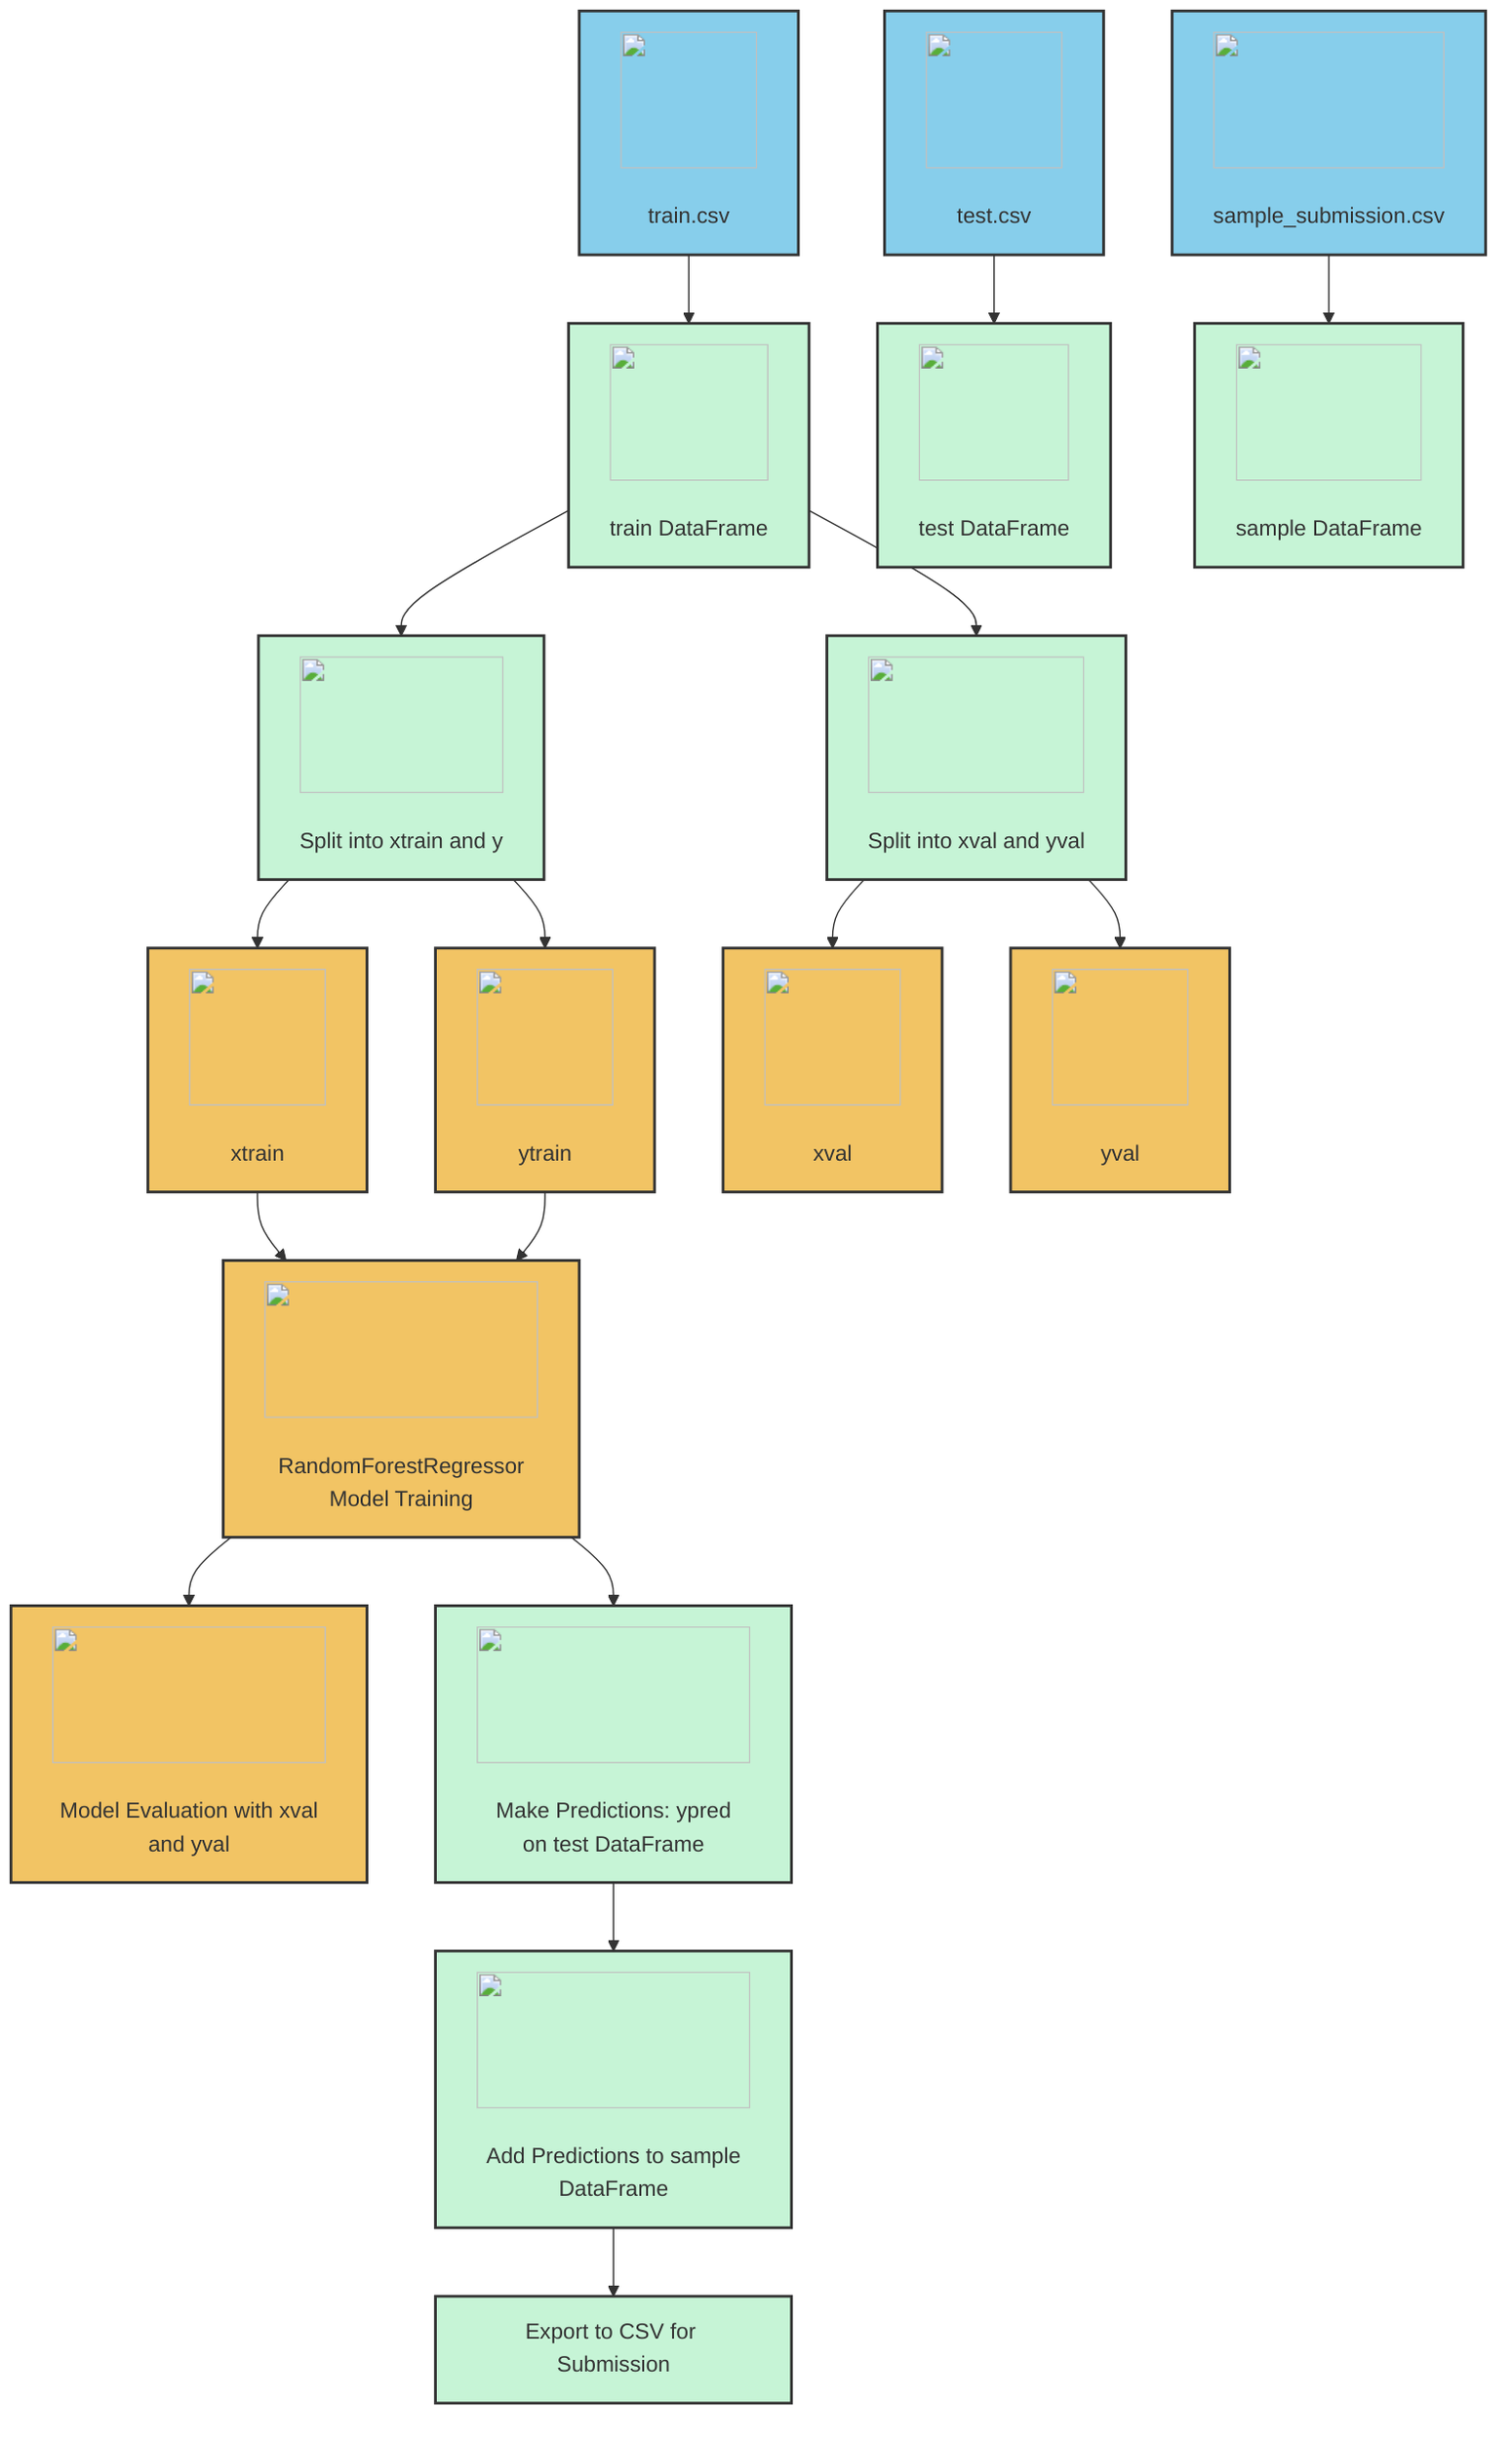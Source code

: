 flowchart TD
    %% Data Sources
    A1["<img src='icons/file.svg' width=100 height=100/> <br/> train.csv"] --> B1
    A2["<img src='icons/file.svg' width=100 height=100/> <br/> test.csv"] --> B2
    A3["<img src='icons/file.svg' width=100 height=100/> <br/> sample_submission.csv"] --> B3

    %% Data Loading and Preprocessing
    B1["<img src='icons/dataframe.svg' width=100 height=100/> <br/> train DataFrame"]
    B2["<img src='icons/dataframe.svg' width=100 height=100/> <br/> test DataFrame"]
    B3["<img src='icons/dataframe.svg' width=100 height=100/> <br/> sample DataFrame"]

    B1 --> C1["<img src='dummy_plots/column_split.svg' width=100 height=100/> <br/> Split into xtrain and y"]
    B1 --> C2["<img src='dummy_plots/column_split.svg' width=100 height=100/> <br/> Split into xval and yval"]

    %% Model Training and Evaluation
    C1 --> D1["<img src='dummy_plots/hist_template.svg' width=100 height=100/> <br/> xtrain"]
    C1 --> D2["<img src='dummy_plots/hist_template.svg' width=100 height=100/> <br/> ytrain"]
    C2 --> D3["<img src='dummy_plots/hist_template.svg' width=100 height=100/> <br/> xval"]
    C2 --> D4["<img src='dummy_plots/hist_template.svg' width=100 height=100/> <br/> yval"]

    D1 & D2 --> E1["<img src='dummy_plots/lineplot_template.svg' width=100 height=100/> <br/> RandomForestRegressor Model Training"]
    E1 --> E2["<img src='dummy_plots/lineplot_template.svg' width=100 height=100/> <br/> Model Evaluation with xval and yval"]

    %% Predictions
    E1 --> F1["<img src='dummy_plots/scatter_plot_template.svg' width=100 height=100/> <br/> Make Predictions: ypred on test DataFrame"]

    %% Output Preparation
    F1 --> G1["<img src='dummy_plots/barplot_template.svg' width=100 height=100/> <br/> Add Predictions to sample DataFrame"]
    G1 --> H1["Export to CSV for Submission"]

    %% Comments for each node
    classDef dataNode fill:#87CEEB,stroke:#333,stroke-width:2px;
    classDef mlModelNode fill:#C6F4D6,stroke:#333,stroke-width:2px;
    classDef outputNode fill:#F2C464,stroke:#333,stroke-width:2px;

    class A1,A2,A3 dataNode;
    class B1,B2,B3,C1,C2,F1,G1,H1 mlModelNode;
    class D1,D2,D3,D4,E1,E2 outputNode;